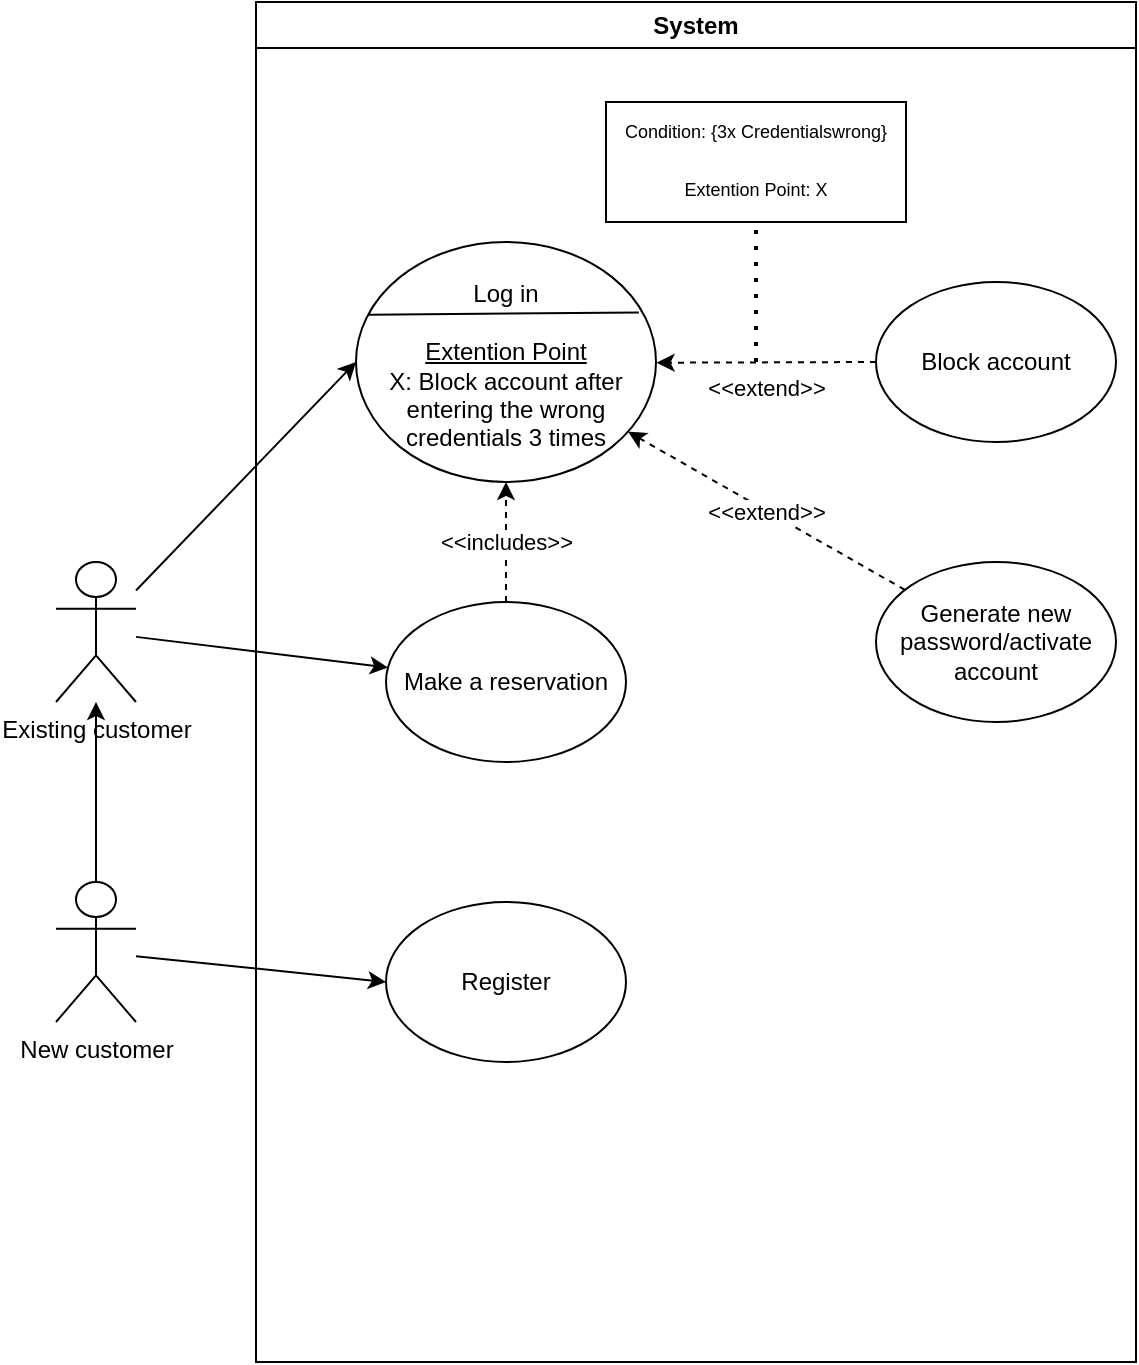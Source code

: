 <mxfile version="24.9.3">
  <diagram name="Seite-1" id="mmXvyQhEkXXpzj3A194v">
    <mxGraphModel dx="956" dy="504" grid="1" gridSize="10" guides="1" tooltips="1" connect="1" arrows="1" fold="1" page="1" pageScale="1" pageWidth="827" pageHeight="1169" math="0" shadow="0">
      <root>
        <mxCell id="0" />
        <mxCell id="1" parent="0" />
        <mxCell id="IKFQYsi6Z-mpB0C1rU16-1" value="System" style="swimlane;whiteSpace=wrap;html=1;" vertex="1" parent="1">
          <mxGeometry x="240" width="440" height="680" as="geometry" />
        </mxCell>
        <mxCell id="IKFQYsi6Z-mpB0C1rU16-7" value="Log in&lt;div&gt;&lt;br&gt;&lt;u&gt;Extention Point&lt;/u&gt;&lt;div&gt;X: Block account after entering the wrong credentials 3 times&lt;/div&gt;&lt;/div&gt;" style="ellipse;whiteSpace=wrap;html=1;spacingTop=0;spacingBottom=-4;" vertex="1" parent="IKFQYsi6Z-mpB0C1rU16-1">
          <mxGeometry x="50" y="120" width="150" height="120" as="geometry" />
        </mxCell>
        <mxCell id="IKFQYsi6Z-mpB0C1rU16-24" value="&amp;lt;&amp;lt;includes&amp;gt;&amp;gt;" style="rounded=0;orthogonalLoop=1;jettySize=auto;html=1;entryX=0.5;entryY=1;entryDx=0;entryDy=0;dashed=1;" edge="1" parent="IKFQYsi6Z-mpB0C1rU16-1" source="IKFQYsi6Z-mpB0C1rU16-9" target="IKFQYsi6Z-mpB0C1rU16-7">
          <mxGeometry relative="1" as="geometry" />
        </mxCell>
        <mxCell id="IKFQYsi6Z-mpB0C1rU16-9" value="Make a reservation" style="ellipse;whiteSpace=wrap;html=1;" vertex="1" parent="IKFQYsi6Z-mpB0C1rU16-1">
          <mxGeometry x="65" y="300" width="120" height="80" as="geometry" />
        </mxCell>
        <mxCell id="IKFQYsi6Z-mpB0C1rU16-12" value="Register" style="ellipse;whiteSpace=wrap;html=1;" vertex="1" parent="IKFQYsi6Z-mpB0C1rU16-1">
          <mxGeometry x="65" y="450" width="120" height="80" as="geometry" />
        </mxCell>
        <mxCell id="IKFQYsi6Z-mpB0C1rU16-17" value="" style="endArrow=none;html=1;rounded=0;entryX=0.943;entryY=0.294;entryDx=0;entryDy=0;exitX=0.041;exitY=0.303;exitDx=0;exitDy=0;spacingLeft=0;spacingBottom=0;entryPerimeter=0;exitPerimeter=0;" edge="1" parent="IKFQYsi6Z-mpB0C1rU16-1" source="IKFQYsi6Z-mpB0C1rU16-7" target="IKFQYsi6Z-mpB0C1rU16-7">
          <mxGeometry width="50" height="50" relative="1" as="geometry">
            <mxPoint x="-170" y="300" as="sourcePoint" />
            <mxPoint x="-120" y="250" as="targetPoint" />
          </mxGeometry>
        </mxCell>
        <mxCell id="IKFQYsi6Z-mpB0C1rU16-20" value="&amp;lt;&amp;lt;extend&amp;gt;&amp;gt;" style="rounded=0;orthogonalLoop=1;jettySize=auto;html=1;dashed=1;verticalAlign=top;entryX=1.002;entryY=0.503;entryDx=0;entryDy=0;entryPerimeter=0;" edge="1" parent="IKFQYsi6Z-mpB0C1rU16-1" source="IKFQYsi6Z-mpB0C1rU16-18" target="IKFQYsi6Z-mpB0C1rU16-7">
          <mxGeometry relative="1" as="geometry">
            <mxPoint x="190.0" y="195" as="targetPoint" />
          </mxGeometry>
        </mxCell>
        <mxCell id="IKFQYsi6Z-mpB0C1rU16-18" value="Block account" style="ellipse;whiteSpace=wrap;html=1;" vertex="1" parent="IKFQYsi6Z-mpB0C1rU16-1">
          <mxGeometry x="310" y="140" width="120" height="80" as="geometry" />
        </mxCell>
        <mxCell id="IKFQYsi6Z-mpB0C1rU16-23" value="&lt;div&gt;&lt;font style=&quot;font-size: 9px;&quot;&gt;Condition: {3x Credentialswrong}&lt;/font&gt;&lt;/div&gt;&lt;div&gt;&lt;font style=&quot;font-size: 9px;&quot;&gt;&lt;br&gt;&lt;/font&gt;&lt;/div&gt;&lt;div&gt;&lt;font style=&quot;font-size: 9px;&quot;&gt;Extention Point: X&lt;/font&gt;&lt;/div&gt;" style="rounded=0;whiteSpace=wrap;html=1;verticalAlign=top;" vertex="1" parent="IKFQYsi6Z-mpB0C1rU16-1">
          <mxGeometry x="175" y="50" width="150" height="60" as="geometry" />
        </mxCell>
        <mxCell id="IKFQYsi6Z-mpB0C1rU16-26" value="&amp;lt;&amp;lt;extend&amp;gt;&amp;gt;" style="rounded=0;orthogonalLoop=1;jettySize=auto;html=1;dashed=1;" edge="1" parent="IKFQYsi6Z-mpB0C1rU16-1" source="IKFQYsi6Z-mpB0C1rU16-25" target="IKFQYsi6Z-mpB0C1rU16-7">
          <mxGeometry relative="1" as="geometry" />
        </mxCell>
        <mxCell id="IKFQYsi6Z-mpB0C1rU16-25" value="Generate new password/activate account" style="ellipse;whiteSpace=wrap;html=1;" vertex="1" parent="IKFQYsi6Z-mpB0C1rU16-1">
          <mxGeometry x="310" y="280" width="120" height="80" as="geometry" />
        </mxCell>
        <mxCell id="IKFQYsi6Z-mpB0C1rU16-8" style="rounded=0;orthogonalLoop=1;jettySize=auto;html=1;entryX=0;entryY=0.5;entryDx=0;entryDy=0;" edge="1" parent="1" source="IKFQYsi6Z-mpB0C1rU16-2" target="IKFQYsi6Z-mpB0C1rU16-7">
          <mxGeometry relative="1" as="geometry" />
        </mxCell>
        <mxCell id="IKFQYsi6Z-mpB0C1rU16-10" style="rounded=0;orthogonalLoop=1;jettySize=auto;html=1;" edge="1" parent="1" source="IKFQYsi6Z-mpB0C1rU16-2" target="IKFQYsi6Z-mpB0C1rU16-9">
          <mxGeometry relative="1" as="geometry" />
        </mxCell>
        <mxCell id="IKFQYsi6Z-mpB0C1rU16-2" value="Existing customer" style="shape=umlActor;verticalLabelPosition=bottom;verticalAlign=top;html=1;outlineConnect=0;" vertex="1" parent="1">
          <mxGeometry x="140" y="280" width="40" height="70" as="geometry" />
        </mxCell>
        <mxCell id="IKFQYsi6Z-mpB0C1rU16-13" style="rounded=0;orthogonalLoop=1;jettySize=auto;html=1;entryX=0;entryY=0.5;entryDx=0;entryDy=0;" edge="1" parent="1" source="IKFQYsi6Z-mpB0C1rU16-11" target="IKFQYsi6Z-mpB0C1rU16-12">
          <mxGeometry relative="1" as="geometry" />
        </mxCell>
        <mxCell id="IKFQYsi6Z-mpB0C1rU16-15" style="edgeStyle=orthogonalEdgeStyle;rounded=0;orthogonalLoop=1;jettySize=auto;html=1;" edge="1" parent="1" source="IKFQYsi6Z-mpB0C1rU16-11" target="IKFQYsi6Z-mpB0C1rU16-2">
          <mxGeometry relative="1" as="geometry" />
        </mxCell>
        <mxCell id="IKFQYsi6Z-mpB0C1rU16-11" value="New customer&lt;div&gt;&lt;br&gt;&lt;/div&gt;" style="shape=umlActor;verticalLabelPosition=bottom;verticalAlign=top;html=1;outlineConnect=0;" vertex="1" parent="1">
          <mxGeometry x="140" y="440" width="40" height="70" as="geometry" />
        </mxCell>
        <mxCell id="IKFQYsi6Z-mpB0C1rU16-22" value="" style="endArrow=none;dashed=1;html=1;dashPattern=1 3;strokeWidth=2;rounded=0;entryX=0.5;entryY=1;entryDx=0;entryDy=0;" edge="1" parent="1" target="IKFQYsi6Z-mpB0C1rU16-23">
          <mxGeometry width="50" height="50" relative="1" as="geometry">
            <mxPoint x="490" y="180" as="sourcePoint" />
            <mxPoint x="490" y="140" as="targetPoint" />
          </mxGeometry>
        </mxCell>
      </root>
    </mxGraphModel>
  </diagram>
</mxfile>
